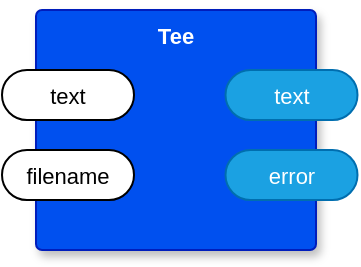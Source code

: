 <mxfile version="21.6.1" type="device" pages="5">
  <diagram name="Tee Outline" id="uvk_e7bV36e5No8kpbDs">
    <mxGraphModel dx="1055" dy="734" grid="1" gridSize="10" guides="1" tooltips="1" connect="1" arrows="1" fold="1" page="1" pageScale="1" pageWidth="1100" pageHeight="850" math="0" shadow="0">
      <root>
        <mxCell id="BpTO3vyj6F42C4ITxkA0-0" />
        <mxCell id="BpTO3vyj6F42C4ITxkA0-1" parent="BpTO3vyj6F42C4ITxkA0-0" />
        <mxCell id="BpTO3vyj6F42C4ITxkA0-11" value="Tee" style="rounded=1;whiteSpace=wrap;html=1;sketch=0;container=1;recursiveResize=0;verticalAlign=top;arcSize=6;fontStyle=1;autosize=0;points=[];absoluteArcSize=1;shadow=1;strokeColor=#001DBC;fillColor=#0050ef;fontColor=#ffffff;fontFamily=Helvetica;fontSize=11;" vertex="1" parent="BpTO3vyj6F42C4ITxkA0-1">
          <mxGeometry x="240" y="160" width="140" height="120" as="geometry">
            <mxRectangle x="-98" y="-1230" width="99" height="26" as="alternateBounds" />
          </mxGeometry>
        </mxCell>
        <mxCell id="BpTO3vyj6F42C4ITxkA0-12" value="text" style="rounded=1;whiteSpace=wrap;html=1;sketch=0;points=[[0,0.5,0,0,0],[1,0.5,0,0,0]];arcSize=50;fontFamily=Helvetica;fontSize=11;fontColor=default;" vertex="1" parent="BpTO3vyj6F42C4ITxkA0-11">
          <mxGeometry x="-17" y="30" width="66" height="25" as="geometry" />
        </mxCell>
        <mxCell id="BpTO3vyj6F42C4ITxkA0-13" value="filename" style="rounded=1;whiteSpace=wrap;html=1;sketch=0;points=[[0,0.5,0,0,0],[1,0.5,0,0,0]];arcSize=50;fontFamily=Helvetica;fontSize=11;fontColor=default;" vertex="1" parent="BpTO3vyj6F42C4ITxkA0-11">
          <mxGeometry x="-17" y="70" width="66" height="25" as="geometry" />
        </mxCell>
        <mxCell id="BpTO3vyj6F42C4ITxkA0-14" value="error" style="rounded=1;whiteSpace=wrap;html=1;sketch=0;points=[[0,0.5,0,0,0],[1,0.5,0,0,0]];fillColor=#1ba1e2;fontColor=#ffffff;strokeColor=#006EAF;arcSize=50;fontFamily=Helvetica;fontSize=11;" vertex="1" parent="BpTO3vyj6F42C4ITxkA0-11">
          <mxGeometry x="94.75" y="70" width="66" height="25" as="geometry" />
        </mxCell>
        <mxCell id="BpTO3vyj6F42C4ITxkA0-15" value="text" style="rounded=1;whiteSpace=wrap;html=1;sketch=0;points=[[0,0.5,0,0,0],[1,0.5,0,0,0]];fillColor=#1ba1e2;fontColor=#ffffff;strokeColor=#006EAF;arcSize=50;fontFamily=Helvetica;fontSize=11;" vertex="1" parent="BpTO3vyj6F42C4ITxkA0-11">
          <mxGeometry x="94.75" y="30" width="66" height="25" as="geometry" />
        </mxCell>
      </root>
    </mxGraphModel>
  </diagram>
  <diagram id="YuH18B8bhKMxYrwBqHBL" name="Tee">
    <mxGraphModel dx="1055" dy="734" grid="1" gridSize="10" guides="1" tooltips="1" connect="1" arrows="1" fold="1" page="1" pageScale="1" pageWidth="1100" pageHeight="850" math="0" shadow="0">
      <root>
        <mxCell id="0" />
        <mxCell id="1" value="Whole" parent="0" />
        <mxCell id="ViK5U0l__j862WZZNt8--7" style="edgeStyle=orthogonalEdgeStyle;shape=connector;rounded=1;orthogonalLoop=1;jettySize=auto;html=1;exitX=1;exitY=0.5;exitDx=0;exitDy=0;exitPerimeter=0;entryX=0;entryY=0.5;entryDx=0;entryDy=0;entryPerimeter=0;labelBackgroundColor=default;strokeColor=default;fontFamily=Helvetica;fontSize=11;fontColor=default;endArrow=classic;" edge="1" parent="1" source="_1PsLuLUjo45xRujti3q-12" target="ViK5U0l__j862WZZNt8--2">
          <mxGeometry relative="1" as="geometry" />
        </mxCell>
        <mxCell id="_1PsLuLUjo45xRujti3q-12" value="input" style="rhombus;whiteSpace=wrap;html=1;rounded=1;fontStyle=1;glass=0;sketch=0;fontSize=12;points=[[0,0.5,0,0,0],[0.5,0,0,0,0],[0.5,1,0,0,0],[1,0.5,0,0,0]];shadow=1;" vertex="1" parent="1">
          <mxGeometry y="320" width="80" height="80" as="geometry" />
        </mxCell>
        <mxCell id="_1PsLuLUjo45xRujti3q-13" value="output" style="rhombus;whiteSpace=wrap;html=1;rounded=1;fillColor=#0050ef;fontColor=#ffffff;strokeColor=#001DBC;fontStyle=1;glass=0;sketch=0;fontSize=12;points=[[0,0.5,0,0,0],[0.5,0,0,0,0],[0.5,1,0,0,0],[1,0.5,0,0,0]];shadow=1;" vertex="1" parent="1">
          <mxGeometry x="860" y="322.5" width="80" height="80" as="geometry" />
        </mxCell>
        <mxCell id="ViK5U0l__j862WZZNt8--12" style="edgeStyle=orthogonalEdgeStyle;shape=connector;rounded=1;orthogonalLoop=1;jettySize=auto;html=1;exitX=1;exitY=0.5;exitDx=0;exitDy=0;exitPerimeter=0;entryX=0;entryY=0.5;entryDx=0;entryDy=0;entryPerimeter=0;labelBackgroundColor=default;strokeColor=default;fontFamily=Helvetica;fontSize=11;fontColor=default;endArrow=classic;jumpStyle=arc;" edge="1" parent="1" source="_1PsLuLUjo45xRujti3q-15" target="ViK5U0l__j862WZZNt8--9">
          <mxGeometry relative="1" as="geometry" />
        </mxCell>
        <mxCell id="_1PsLuLUjo45xRujti3q-15" value="filename" style="rhombus;whiteSpace=wrap;html=1;rounded=1;fontStyle=1;glass=0;sketch=0;fontSize=12;points=[[0,0.5,0,0,0],[0.5,0,0,0,0],[0.5,1,0,0,0],[1,0.5,0,0,0]];shadow=1;" vertex="1" parent="1">
          <mxGeometry y="442.5" width="80" height="80" as="geometry" />
        </mxCell>
        <mxCell id="ViK5U0l__j862WZZNt8--1" value="Echo" style="rounded=1;whiteSpace=wrap;html=1;sketch=0;container=1;recursiveResize=0;verticalAlign=top;arcSize=6;fontStyle=1;autosize=0;points=[];absoluteArcSize=1;shadow=1;strokeColor=#001DBC;fillColor=#0050ef;fontColor=#ffffff;fontFamily=Helvetica;fontSize=11;" vertex="1" parent="1">
          <mxGeometry x="160" y="320" width="130" height="110" as="geometry">
            <mxRectangle x="-98" y="-1230" width="99" height="26" as="alternateBounds" />
          </mxGeometry>
        </mxCell>
        <mxCell id="ViK5U0l__j862WZZNt8--2" value="input" style="rounded=1;whiteSpace=wrap;html=1;sketch=0;points=[[0,0.5,0,0,0],[1,0.5,0,0,0]];arcSize=50;fontFamily=Helvetica;fontSize=11;fontColor=default;" vertex="1" parent="ViK5U0l__j862WZZNt8--1">
          <mxGeometry x="-16.75" y="27.5" width="66" height="25" as="geometry" />
        </mxCell>
        <mxCell id="ViK5U0l__j862WZZNt8--3" value="output" style="rounded=1;whiteSpace=wrap;html=1;sketch=0;points=[[0,0.5,0,0,0],[1,0.5,0,0,0]];fillColor=#1ba1e2;fontColor=#ffffff;strokeColor=#006EAF;arcSize=50;fontFamily=Helvetica;fontSize=11;" vertex="1" parent="ViK5U0l__j862WZZNt8--1">
          <mxGeometry x="84.75" y="27.5" width="66" height="25" as="geometry" />
        </mxCell>
        <mxCell id="ViK5U0l__j862WZZNt8--4" value="error" style="rounded=1;whiteSpace=wrap;html=1;sketch=0;points=[[0,0.5,0,0,0],[1,0.5,0,0,0]];fillColor=#f8cecc;strokeColor=#000000;arcSize=50;fontFamily=Helvetica;fontSize=11;opacity=30;textOpacity=30;" vertex="1" parent="ViK5U0l__j862WZZNt8--1">
          <mxGeometry x="84.75" y="70" width="66" height="25" as="geometry" />
        </mxCell>
        <mxCell id="ViK5U0l__j862WZZNt8--8" value="File Write" style="rounded=1;whiteSpace=wrap;html=1;sketch=0;container=1;recursiveResize=0;verticalAlign=top;arcSize=6;fontStyle=1;autosize=0;points=[];absoluteArcSize=1;shadow=1;strokeColor=#001DBC;fillColor=#0050ef;fontColor=#ffffff;fontFamily=Helvetica;fontSize=11;" vertex="1" parent="1">
          <mxGeometry x="410" y="440" width="140" height="120" as="geometry">
            <mxRectangle x="-98" y="-1230" width="99" height="26" as="alternateBounds" />
          </mxGeometry>
        </mxCell>
        <mxCell id="ViK5U0l__j862WZZNt8--9" value="filename" style="rounded=1;whiteSpace=wrap;html=1;sketch=0;points=[[0,0.5,0,0,0],[1,0.5,0,0,0]];arcSize=50;fontFamily=Helvetica;fontSize=11;fontColor=default;" vertex="1" parent="ViK5U0l__j862WZZNt8--8">
          <mxGeometry x="-17" y="30" width="66" height="25" as="geometry" />
        </mxCell>
        <mxCell id="ViK5U0l__j862WZZNt8--10" value="text" style="rounded=1;whiteSpace=wrap;html=1;sketch=0;points=[[0,0.5,0,0,0],[1,0.5,0,0,0]];arcSize=50;fontFamily=Helvetica;fontSize=11;fontColor=default;" vertex="1" parent="ViK5U0l__j862WZZNt8--8">
          <mxGeometry x="-17" y="70" width="66" height="25" as="geometry" />
        </mxCell>
        <mxCell id="ViK5U0l__j862WZZNt8--11" value="error" style="rounded=1;whiteSpace=wrap;html=1;sketch=0;points=[[0,0.5,0,0,0],[1,0.5,0,0,0]];fillColor=#f8cecc;strokeColor=#000000;arcSize=50;fontFamily=Helvetica;fontSize=11;opacity=30;textOpacity=30;" vertex="1" parent="ViK5U0l__j862WZZNt8--8">
          <mxGeometry x="90" y="70" width="70" height="30" as="geometry" />
        </mxCell>
        <mxCell id="qjN7O9spAbNlPgU-Wd4p-1" value="ok" style="rounded=1;whiteSpace=wrap;html=1;sketch=0;points=[[0,0.5,0,0,0],[1,0.5,0,0,0]];fillColor=#f8cecc;strokeColor=#000000;arcSize=50;fontFamily=Helvetica;fontSize=11;textOpacity=30;opacity=30;" vertex="1" parent="ViK5U0l__j862WZZNt8--8">
          <mxGeometry x="94.75" y="30" width="66" height="25" as="geometry" />
        </mxCell>
        <mxCell id="ViK5U0l__j862WZZNt8--13" style="edgeStyle=orthogonalEdgeStyle;shape=connector;rounded=1;orthogonalLoop=1;jettySize=auto;html=1;entryX=0;entryY=0.5;entryDx=0;entryDy=0;entryPerimeter=0;labelBackgroundColor=default;strokeColor=default;fontFamily=Helvetica;fontSize=11;fontColor=default;endArrow=classic;jumpStyle=arc;" edge="1" parent="1" source="ViK5U0l__j862WZZNt8--3" target="ViK5U0l__j862WZZNt8--10">
          <mxGeometry relative="1" as="geometry">
            <Array as="points">
              <mxPoint x="370" y="360" />
              <mxPoint x="370" y="523" />
            </Array>
          </mxGeometry>
        </mxCell>
        <mxCell id="ViK5U0l__j862WZZNt8--14" value="error" style="rhombus;whiteSpace=wrap;html=1;rounded=1;fillColor=#f8cecc;strokeColor=default;fontStyle=1;glass=0;sketch=0;fontSize=12;points=[[0,0.5,0,0,0],[0.5,0,0,0,0],[0.5,1,0,0,0],[1,0.5,0,0,0]];shadow=1;opacity=30;textOpacity=30;" vertex="1" parent="1">
          <mxGeometry x="860" y="485" width="80" height="80" as="geometry" />
        </mxCell>
        <mxCell id="qjN7O9spAbNlPgU-Wd4p-2" value="Gate" style="rounded=1;whiteSpace=wrap;html=1;sketch=0;container=1;recursiveResize=0;verticalAlign=top;arcSize=6;fontStyle=1;autosize=0;points=[];absoluteArcSize=1;shadow=1;strokeColor=#000000;fillColor=#f8cecc;fontFamily=Helvetica;fontSize=11;opacity=30;" vertex="1" parent="1">
          <mxGeometry x="640" y="320" width="140" height="120" as="geometry">
            <mxRectangle x="-98" y="-1230" width="99" height="26" as="alternateBounds" />
          </mxGeometry>
        </mxCell>
        <mxCell id="qjN7O9spAbNlPgU-Wd4p-3" value="input" style="rounded=1;whiteSpace=wrap;html=1;sketch=0;points=[[0,0.5,0,0,0],[1,0.5,0,0,0]];arcSize=50;fontFamily=Helvetica;fontSize=11;fontColor=default;" vertex="1" parent="qjN7O9spAbNlPgU-Wd4p-2">
          <mxGeometry x="-17" y="27.5" width="66" height="25" as="geometry" />
        </mxCell>
        <mxCell id="qjN7O9spAbNlPgU-Wd4p-4" value="ok" style="rounded=1;whiteSpace=wrap;html=1;sketch=0;points=[[0,0.5,0,0,0],[1,0.5,0,0,0]];arcSize=50;fontFamily=Helvetica;fontSize=11;opacity=30;textOpacity=30;fillColor=#f8cecc;strokeColor=#000000;" vertex="1" parent="qjN7O9spAbNlPgU-Wd4p-2">
          <mxGeometry x="-17" y="70" width="66" height="25" as="geometry" />
        </mxCell>
        <mxCell id="qjN7O9spAbNlPgU-Wd4p-5" value="error" style="rounded=1;whiteSpace=wrap;html=1;sketch=0;points=[[0,0.5,0,0,0],[1,0.5,0,0,0]];fillColor=#f8cecc;strokeColor=#000000;arcSize=50;fontFamily=Helvetica;fontSize=11;textOpacity=30;opacity=30;" vertex="1" parent="qjN7O9spAbNlPgU-Wd4p-2">
          <mxGeometry x="94.75" y="70" width="66" height="25" as="geometry" />
        </mxCell>
        <mxCell id="qjN7O9spAbNlPgU-Wd4p-6" value="output" style="rounded=1;whiteSpace=wrap;html=1;sketch=0;points=[[0,0.5,0,0,0],[1,0.5,0,0,0]];fillColor=#1ba1e2;fontColor=#ffffff;strokeColor=#006EAF;arcSize=50;fontFamily=Helvetica;fontSize=11;" vertex="1" parent="qjN7O9spAbNlPgU-Wd4p-2">
          <mxGeometry x="94.75" y="30" width="66" height="25" as="geometry" />
        </mxCell>
        <mxCell id="qjN7O9spAbNlPgU-Wd4p-8" style="edgeStyle=orthogonalEdgeStyle;shape=connector;rounded=1;jumpStyle=arc;orthogonalLoop=1;jettySize=auto;html=1;exitX=1;exitY=0.5;exitDx=0;exitDy=0;exitPerimeter=0;entryX=0;entryY=0.5;entryDx=0;entryDy=0;entryPerimeter=0;labelBackgroundColor=default;strokeColor=#b85450;fontFamily=Helvetica;fontSize=11;fontColor=default;endArrow=classic;opacity=30;fillColor=#f8cecc;" edge="1" parent="1" source="qjN7O9spAbNlPgU-Wd4p-1" target="qjN7O9spAbNlPgU-Wd4p-4">
          <mxGeometry relative="1" as="geometry" />
        </mxCell>
        <mxCell id="qjN7O9spAbNlPgU-Wd4p-9" style="edgeStyle=orthogonalEdgeStyle;shape=connector;rounded=1;jumpStyle=arc;orthogonalLoop=1;jettySize=auto;html=1;exitX=1;exitY=0.5;exitDx=0;exitDy=0;exitPerimeter=0;labelBackgroundColor=default;strokeColor=default;fontFamily=Helvetica;fontSize=11;fontColor=default;endArrow=classic;" edge="1" parent="1" source="qjN7O9spAbNlPgU-Wd4p-6" target="_1PsLuLUjo45xRujti3q-13">
          <mxGeometry relative="1" as="geometry" />
        </mxCell>
        <mxCell id="7EN9clMn4JKkH9a92a7r-16" style="edgeStyle=orthogonalEdgeStyle;shape=connector;rounded=1;jumpStyle=arc;orthogonalLoop=1;jettySize=auto;html=1;exitX=1;exitY=0.5;exitDx=0;exitDy=0;exitPerimeter=0;labelBackgroundColor=default;strokeColor=#b85450;fontFamily=Helvetica;fontSize=11;fontColor=default;endArrow=classic;opacity=30;fillColor=#f8cecc;" edge="1" parent="1" source="ViK5U0l__j862WZZNt8--11" target="ViK5U0l__j862WZZNt8--14">
          <mxGeometry relative="1" as="geometry" />
        </mxCell>
        <mxCell id="7EN9clMn4JKkH9a92a7r-17" style="edgeStyle=orthogonalEdgeStyle;shape=connector;rounded=1;jumpStyle=arc;orthogonalLoop=1;jettySize=auto;html=1;exitX=1;exitY=0.5;exitDx=0;exitDy=0;exitPerimeter=0;entryX=0;entryY=0.5;entryDx=0;entryDy=0;entryPerimeter=0;labelBackgroundColor=default;strokeColor=#b85450;fontFamily=Helvetica;fontSize=11;fontColor=default;endArrow=classic;opacity=30;fillColor=#f8cecc;" edge="1" parent="1" source="qjN7O9spAbNlPgU-Wd4p-5" target="ViK5U0l__j862WZZNt8--14">
          <mxGeometry relative="1" as="geometry" />
        </mxCell>
        <mxCell id="7EN9clMn4JKkH9a92a7r-18" style="edgeStyle=orthogonalEdgeStyle;shape=connector;rounded=1;jumpStyle=arc;orthogonalLoop=1;jettySize=auto;html=1;exitX=1;exitY=0.5;exitDx=0;exitDy=0;exitPerimeter=0;entryX=0;entryY=0.5;entryDx=0;entryDy=0;entryPerimeter=0;labelBackgroundColor=default;strokeColor=#b85450;fontFamily=Helvetica;fontSize=11;fontColor=default;endArrow=classic;opacity=30;fillColor=#f8cecc;" edge="1" parent="1" source="ViK5U0l__j862WZZNt8--4" target="ViK5U0l__j862WZZNt8--14">
          <mxGeometry relative="1" as="geometry">
            <Array as="points">
              <mxPoint x="340" y="403" />
              <mxPoint x="340" y="600" />
              <mxPoint x="830" y="600" />
              <mxPoint x="830" y="525" />
            </Array>
          </mxGeometry>
        </mxCell>
        <mxCell id="7EN9clMn4JKkH9a92a7r-115" style="edgeStyle=orthogonalEdgeStyle;shape=connector;rounded=1;jumpStyle=none;orthogonalLoop=1;jettySize=auto;html=1;entryX=0;entryY=0.5;entryDx=0;entryDy=0;entryPerimeter=0;labelBackgroundColor=default;strokeColor=default;fontFamily=Helvetica;fontSize=11;fontColor=default;endArrow=classic;" edge="1" parent="1" source="ViK5U0l__j862WZZNt8--3" target="qjN7O9spAbNlPgU-Wd4p-3">
          <mxGeometry relative="1" as="geometry" />
        </mxCell>
      </root>
    </mxGraphModel>
  </diagram>
  <diagram name="Tee1" id="JNxnaOiZnpy2j-7xtGah">
    <mxGraphModel dx="1055" dy="734" grid="1" gridSize="10" guides="1" tooltips="1" connect="1" arrows="1" fold="1" page="1" pageScale="1" pageWidth="1100" pageHeight="850" math="0" shadow="0">
      <root>
        <mxCell id="-P2PXvxWaqjCq_scpgZl-0" />
        <mxCell id="-P2PXvxWaqjCq_scpgZl-1" parent="-P2PXvxWaqjCq_scpgZl-0" />
        <mxCell id="-P2PXvxWaqjCq_scpgZl-2" style="edgeStyle=orthogonalEdgeStyle;shape=connector;rounded=1;orthogonalLoop=1;jettySize=auto;html=1;exitX=1;exitY=0.5;exitDx=0;exitDy=0;exitPerimeter=0;entryX=0;entryY=0.5;entryDx=0;entryDy=0;entryPerimeter=0;labelBackgroundColor=default;strokeColor=default;fontFamily=Helvetica;fontSize=11;fontColor=default;endArrow=classic;" edge="1" parent="-P2PXvxWaqjCq_scpgZl-1" source="-P2PXvxWaqjCq_scpgZl-3" target="-P2PXvxWaqjCq_scpgZl-8">
          <mxGeometry relative="1" as="geometry" />
        </mxCell>
        <mxCell id="-P2PXvxWaqjCq_scpgZl-3" value="input" style="rhombus;whiteSpace=wrap;html=1;rounded=1;fontStyle=1;glass=0;sketch=0;fontSize=12;points=[[0,0.5,0,0,0],[0.5,0,0,0,0],[0.5,1,0,0,0],[1,0.5,0,0,0]];shadow=1;" vertex="1" parent="-P2PXvxWaqjCq_scpgZl-1">
          <mxGeometry y="320" width="80" height="80" as="geometry" />
        </mxCell>
        <mxCell id="-P2PXvxWaqjCq_scpgZl-4" value="output" style="rhombus;whiteSpace=wrap;html=1;rounded=1;fillColor=#0050ef;fontColor=#ffffff;strokeColor=#001DBC;fontStyle=1;glass=0;sketch=0;fontSize=12;points=[[0,0.5,0,0,0],[0.5,0,0,0,0],[0.5,1,0,0,0],[1,0.5,0,0,0]];shadow=1;" vertex="1" parent="-P2PXvxWaqjCq_scpgZl-1">
          <mxGeometry x="630" y="241.5" width="80" height="80" as="geometry" />
        </mxCell>
        <mxCell id="-P2PXvxWaqjCq_scpgZl-5" style="edgeStyle=orthogonalEdgeStyle;shape=connector;rounded=1;orthogonalLoop=1;jettySize=auto;html=1;exitX=1;exitY=0.5;exitDx=0;exitDy=0;exitPerimeter=0;entryX=0;entryY=0.5;entryDx=0;entryDy=0;entryPerimeter=0;labelBackgroundColor=default;strokeColor=default;fontFamily=Helvetica;fontSize=11;fontColor=default;endArrow=classic;jumpStyle=arc;" edge="1" parent="-P2PXvxWaqjCq_scpgZl-1" source="-P2PXvxWaqjCq_scpgZl-6" target="-P2PXvxWaqjCq_scpgZl-13">
          <mxGeometry relative="1" as="geometry" />
        </mxCell>
        <mxCell id="-P2PXvxWaqjCq_scpgZl-6" value="filename" style="rhombus;whiteSpace=wrap;html=1;rounded=1;fontStyle=1;glass=0;sketch=0;fontSize=12;points=[[0,0.5,0,0,0],[0.5,0,0,0,0],[0.5,1,0,0,0],[1,0.5,0,0,0]];shadow=1;" vertex="1" parent="-P2PXvxWaqjCq_scpgZl-1">
          <mxGeometry y="440" width="80" height="80" as="geometry" />
        </mxCell>
        <mxCell id="-P2PXvxWaqjCq_scpgZl-7" value="Echo" style="rounded=1;whiteSpace=wrap;html=1;sketch=0;container=1;recursiveResize=0;verticalAlign=top;arcSize=6;fontStyle=1;autosize=0;points=[];absoluteArcSize=1;shadow=1;strokeColor=#001DBC;fillColor=#0050ef;fontColor=#ffffff;fontFamily=Helvetica;fontSize=11;" vertex="1" parent="-P2PXvxWaqjCq_scpgZl-1">
          <mxGeometry x="160" y="320" width="130" height="110" as="geometry">
            <mxRectangle x="-98" y="-1230" width="99" height="26" as="alternateBounds" />
          </mxGeometry>
        </mxCell>
        <mxCell id="-P2PXvxWaqjCq_scpgZl-8" value="input" style="rounded=1;whiteSpace=wrap;html=1;sketch=0;points=[[0,0.5,0,0,0],[1,0.5,0,0,0]];arcSize=50;fontFamily=Helvetica;fontSize=11;fontColor=default;" vertex="1" parent="-P2PXvxWaqjCq_scpgZl-7">
          <mxGeometry x="-16.75" y="27.5" width="66" height="25" as="geometry" />
        </mxCell>
        <mxCell id="-P2PXvxWaqjCq_scpgZl-9" value="output" style="rounded=1;whiteSpace=wrap;html=1;sketch=0;points=[[0,0.5,0,0,0],[1,0.5,0,0,0]];fillColor=#1ba1e2;fontColor=#ffffff;strokeColor=#006EAF;arcSize=50;fontFamily=Helvetica;fontSize=11;" vertex="1" parent="-P2PXvxWaqjCq_scpgZl-7">
          <mxGeometry x="84.75" y="27.5" width="66" height="25" as="geometry" />
        </mxCell>
        <mxCell id="-P2PXvxWaqjCq_scpgZl-11" style="edgeStyle=orthogonalEdgeStyle;shape=connector;rounded=1;orthogonalLoop=1;jettySize=auto;html=1;exitX=1;exitY=0.5;exitDx=0;exitDy=0;exitPerimeter=0;entryX=0;entryY=0.5;entryDx=0;entryDy=0;entryPerimeter=0;labelBackgroundColor=default;strokeColor=default;fontFamily=Helvetica;fontSize=11;fontColor=default;endArrow=classic;" edge="1" parent="-P2PXvxWaqjCq_scpgZl-1" source="-P2PXvxWaqjCq_scpgZl-9" target="-P2PXvxWaqjCq_scpgZl-4">
          <mxGeometry relative="1" as="geometry">
            <Array as="points">
              <mxPoint x="350" y="360" />
              <mxPoint x="350" y="282" />
            </Array>
          </mxGeometry>
        </mxCell>
        <mxCell id="-P2PXvxWaqjCq_scpgZl-12" value="File Write" style="rounded=1;whiteSpace=wrap;html=1;sketch=0;container=1;recursiveResize=0;verticalAlign=top;arcSize=6;fontStyle=1;autosize=0;points=[];absoluteArcSize=1;shadow=1;strokeColor=#001DBC;fillColor=#0050ef;fontColor=#ffffff;fontFamily=Helvetica;fontSize=11;" vertex="1" parent="-P2PXvxWaqjCq_scpgZl-1">
          <mxGeometry x="410" y="440" width="140" height="120" as="geometry">
            <mxRectangle x="-98" y="-1230" width="99" height="26" as="alternateBounds" />
          </mxGeometry>
        </mxCell>
        <mxCell id="-P2PXvxWaqjCq_scpgZl-13" value="filename" style="rounded=1;whiteSpace=wrap;html=1;sketch=0;points=[[0,0.5,0,0,0],[1,0.5,0,0,0]];arcSize=50;fontFamily=Helvetica;fontSize=11;fontColor=default;" vertex="1" parent="-P2PXvxWaqjCq_scpgZl-12">
          <mxGeometry x="-17" y="30" width="66" height="25" as="geometry" />
        </mxCell>
        <mxCell id="-P2PXvxWaqjCq_scpgZl-14" value="text" style="rounded=1;whiteSpace=wrap;html=1;sketch=0;points=[[0,0.5,0,0,0],[1,0.5,0,0,0]];arcSize=50;fontFamily=Helvetica;fontSize=11;fontColor=default;" vertex="1" parent="-P2PXvxWaqjCq_scpgZl-12">
          <mxGeometry x="-17" y="70" width="66" height="25" as="geometry" />
        </mxCell>
        <mxCell id="-P2PXvxWaqjCq_scpgZl-16" style="edgeStyle=orthogonalEdgeStyle;shape=connector;rounded=1;orthogonalLoop=1;jettySize=auto;html=1;entryX=0;entryY=0.5;entryDx=0;entryDy=0;entryPerimeter=0;labelBackgroundColor=default;strokeColor=default;fontFamily=Helvetica;fontSize=11;fontColor=default;endArrow=classic;jumpStyle=arc;" edge="1" parent="-P2PXvxWaqjCq_scpgZl-1" source="-P2PXvxWaqjCq_scpgZl-9" target="-P2PXvxWaqjCq_scpgZl-14">
          <mxGeometry relative="1" as="geometry">
            <Array as="points">
              <mxPoint x="352" y="360" />
              <mxPoint x="352" y="523" />
            </Array>
          </mxGeometry>
        </mxCell>
      </root>
    </mxGraphModel>
  </diagram>
  <diagram id="zwUadJ_I5WZ-ErUBEZRQ" name="Tee2">
    <mxGraphModel dx="1055" dy="734" grid="1" gridSize="10" guides="1" tooltips="1" connect="1" arrows="1" fold="1" page="1" pageScale="1" pageWidth="1100" pageHeight="850" math="0" shadow="0">
      <root>
        <mxCell id="0" />
        <mxCell id="1" parent="0" />
        <mxCell id="LNqiimEGB7k_ub6NVyiV-1" value="File Write" style="rounded=1;whiteSpace=wrap;html=1;sketch=0;container=1;recursiveResize=0;verticalAlign=top;arcSize=6;fontStyle=1;autosize=0;points=[];absoluteArcSize=1;shadow=1;strokeColor=#001DBC;fillColor=#0050ef;fontColor=#ffffff;" vertex="1" parent="1">
          <mxGeometry x="440" y="280" width="134" height="120" as="geometry">
            <mxRectangle x="-98" y="-1230" width="99" height="26" as="alternateBounds" />
          </mxGeometry>
        </mxCell>
        <mxCell id="LNqiimEGB7k_ub6NVyiV-2" value="filename" style="rounded=1;whiteSpace=wrap;html=1;sketch=0;points=[[0,0.5,0,0,0],[1,0.5,0,0,0]];arcSize=50;" vertex="1" parent="LNqiimEGB7k_ub6NVyiV-1">
          <mxGeometry x="-16.75" y="36" width="66" height="25" as="geometry" />
        </mxCell>
        <mxCell id="LNqiimEGB7k_ub6NVyiV-3" value="text" style="rounded=1;whiteSpace=wrap;html=1;sketch=0;points=[[0,0.5,0,0,0],[1,0.5,0,0,0]];arcSize=50;" vertex="1" parent="LNqiimEGB7k_ub6NVyiV-1">
          <mxGeometry x="-16.75" y="70" width="66" height="25" as="geometry" />
        </mxCell>
        <mxCell id="LNqiimEGB7k_ub6NVyiV-4" value="Echo" style="rounded=1;whiteSpace=wrap;html=1;sketch=0;container=1;recursiveResize=0;verticalAlign=top;arcSize=6;fontStyle=1;autosize=0;points=[];absoluteArcSize=1;shadow=1;strokeColor=#001DBC;fillColor=#0050ef;fontColor=#ffffff;" vertex="1" parent="1">
          <mxGeometry x="160" y="120" width="134" height="87" as="geometry">
            <mxRectangle x="-98" y="-1230" width="99" height="26" as="alternateBounds" />
          </mxGeometry>
        </mxCell>
        <mxCell id="LNqiimEGB7k_ub6NVyiV-5" value="input" style="rounded=1;whiteSpace=wrap;html=1;sketch=0;points=[[0,0.5,0,0,0],[1,0.5,0,0,0]];arcSize=50;" vertex="1" parent="LNqiimEGB7k_ub6NVyiV-4">
          <mxGeometry x="-16.75" y="36" width="66" height="25" as="geometry" />
        </mxCell>
        <mxCell id="LNqiimEGB7k_ub6NVyiV-6" value="output" style="rounded=1;whiteSpace=wrap;html=1;sketch=0;points=[[0,0.5,0,0,0],[1,0.5,0,0,0]];fillColor=#1ba1e2;fontColor=#ffffff;strokeColor=#006EAF;arcSize=50;" vertex="1" parent="LNqiimEGB7k_ub6NVyiV-4">
          <mxGeometry x="84.75" y="36" width="66" height="25" as="geometry" />
        </mxCell>
        <mxCell id="LNqiimEGB7k_ub6NVyiV-7" value="Echo" style="rounded=1;whiteSpace=wrap;html=1;sketch=0;container=1;recursiveResize=0;verticalAlign=top;arcSize=6;fontStyle=1;autosize=0;points=[];absoluteArcSize=1;shadow=1;strokeColor=#001DBC;fillColor=#0050ef;fontColor=#ffffff;" vertex="1" parent="1">
          <mxGeometry x="160" y="313" width="134" height="87" as="geometry">
            <mxRectangle x="-98" y="-1230" width="99" height="26" as="alternateBounds" />
          </mxGeometry>
        </mxCell>
        <mxCell id="LNqiimEGB7k_ub6NVyiV-8" value="input" style="rounded=1;whiteSpace=wrap;html=1;sketch=0;points=[[0,0.5,0,0,0],[1,0.5,0,0,0]];arcSize=50;" vertex="1" parent="LNqiimEGB7k_ub6NVyiV-7">
          <mxGeometry x="-16.75" y="36" width="66" height="25" as="geometry" />
        </mxCell>
        <mxCell id="LNqiimEGB7k_ub6NVyiV-9" value="output" style="rounded=1;whiteSpace=wrap;html=1;sketch=0;points=[[0,0.5,0,0,0],[1,0.5,0,0,0]];fillColor=#1ba1e2;fontColor=#ffffff;strokeColor=#006EAF;arcSize=50;" vertex="1" parent="LNqiimEGB7k_ub6NVyiV-7">
          <mxGeometry x="84.75" y="36" width="66" height="25" as="geometry" />
        </mxCell>
        <mxCell id="LNqiimEGB7k_ub6NVyiV-13" style="edgeStyle=orthogonalEdgeStyle;rounded=1;orthogonalLoop=1;jettySize=auto;html=1;entryX=0;entryY=0.5;entryDx=0;entryDy=0;entryPerimeter=0;" edge="1" parent="1" source="LNqiimEGB7k_ub6NVyiV-10" target="LNqiimEGB7k_ub6NVyiV-5">
          <mxGeometry relative="1" as="geometry" />
        </mxCell>
        <mxCell id="LNqiimEGB7k_ub6NVyiV-14" style="edgeStyle=orthogonalEdgeStyle;rounded=1;orthogonalLoop=1;jettySize=auto;html=1;entryX=0;entryY=0.5;entryDx=0;entryDy=0;entryPerimeter=0;" edge="1" parent="1" source="LNqiimEGB7k_ub6NVyiV-10" target="LNqiimEGB7k_ub6NVyiV-8">
          <mxGeometry relative="1" as="geometry" />
        </mxCell>
        <mxCell id="LNqiimEGB7k_ub6NVyiV-10" value="input" style="rhombus;whiteSpace=wrap;html=1;rounded=1;fontStyle=1;glass=0;sketch=0;fontSize=12;points=[[0,0.5,0,0,0],[0.5,0,0,0,0],[0.5,1,0,0,0],[1,0.5,0,0,0]];shadow=1;" vertex="1" parent="1">
          <mxGeometry y="123.5" width="80" height="80" as="geometry" />
        </mxCell>
        <mxCell id="LNqiimEGB7k_ub6NVyiV-11" value="output" style="rhombus;whiteSpace=wrap;html=1;rounded=1;fillColor=#0050ef;fontColor=#ffffff;strokeColor=#001DBC;fontStyle=1;glass=0;sketch=0;fontSize=12;points=[[0,0.5,0,0,0],[0.5,0,0,0,0],[0.5,1,0,0,0],[1,0.5,0,0,0]];shadow=1;" vertex="1" parent="1">
          <mxGeometry x="630" y="123.5" width="80" height="80" as="geometry" />
        </mxCell>
        <mxCell id="LNqiimEGB7k_ub6NVyiV-17" style="edgeStyle=orthogonalEdgeStyle;rounded=1;orthogonalLoop=1;jettySize=auto;html=1;exitX=1;exitY=0.5;exitDx=0;exitDy=0;exitPerimeter=0;entryX=0;entryY=0.5;entryDx=0;entryDy=0;entryPerimeter=0;jumpStyle=arc;" edge="1" parent="1" source="LNqiimEGB7k_ub6NVyiV-12" target="LNqiimEGB7k_ub6NVyiV-2">
          <mxGeometry relative="1" as="geometry">
            <Array as="points">
              <mxPoint x="350" y="480" />
              <mxPoint x="350" y="329" />
            </Array>
          </mxGeometry>
        </mxCell>
        <mxCell id="LNqiimEGB7k_ub6NVyiV-12" value="filename" style="rhombus;whiteSpace=wrap;html=1;rounded=1;fontStyle=1;glass=0;sketch=0;fontSize=12;points=[[0,0.5,0,0,0],[0.5,0,0,0,0],[0.5,1,0,0,0],[1,0.5,0,0,0]];shadow=1;" vertex="1" parent="1">
          <mxGeometry x="10" y="440" width="80" height="80" as="geometry" />
        </mxCell>
        <mxCell id="LNqiimEGB7k_ub6NVyiV-15" style="edgeStyle=orthogonalEdgeStyle;rounded=1;orthogonalLoop=1;jettySize=auto;html=1;exitX=1;exitY=0.5;exitDx=0;exitDy=0;exitPerimeter=0;jumpStyle=arc;" edge="1" parent="1" source="LNqiimEGB7k_ub6NVyiV-9" target="LNqiimEGB7k_ub6NVyiV-3">
          <mxGeometry relative="1" as="geometry" />
        </mxCell>
        <mxCell id="LNqiimEGB7k_ub6NVyiV-16" style="edgeStyle=orthogonalEdgeStyle;rounded=1;orthogonalLoop=1;jettySize=auto;html=1;exitX=1;exitY=0.5;exitDx=0;exitDy=0;exitPerimeter=0;entryX=0;entryY=0.5;entryDx=0;entryDy=0;entryPerimeter=0;" edge="1" parent="1" source="LNqiimEGB7k_ub6NVyiV-6" target="LNqiimEGB7k_ub6NVyiV-11">
          <mxGeometry relative="1" as="geometry" />
        </mxCell>
      </root>
    </mxGraphModel>
  </diagram>
  <diagram name="Tee3" id="ckAJq7kIkcRS1rzF4FEt">
    <mxGraphModel dx="1055" dy="734" grid="1" gridSize="10" guides="1" tooltips="1" connect="1" arrows="1" fold="1" page="1" pageScale="1" pageWidth="1100" pageHeight="850" math="0" shadow="0">
      <root>
        <mxCell id="wApX6ETjcOJQEIf8CYZb-0" />
        <mxCell id="wApX6ETjcOJQEIf8CYZb-1" parent="wApX6ETjcOJQEIf8CYZb-0" />
        <mxCell id="wApX6ETjcOJQEIf8CYZb-2" value="File Write" style="rounded=1;whiteSpace=wrap;html=1;sketch=0;container=1;recursiveResize=0;verticalAlign=top;arcSize=6;fontStyle=1;autosize=0;points=[];absoluteArcSize=1;shadow=1;strokeColor=#001DBC;fillColor=#0050ef;fontColor=#ffffff;" vertex="1" parent="wApX6ETjcOJQEIf8CYZb-1">
          <mxGeometry x="440" y="382" width="134" height="120" as="geometry">
            <mxRectangle x="-98" y="-1230" width="99" height="26" as="alternateBounds" />
          </mxGeometry>
        </mxCell>
        <mxCell id="wApX6ETjcOJQEIf8CYZb-4" value="text" style="rounded=1;whiteSpace=wrap;html=1;sketch=0;points=[[0,0.5,0,0,0],[1,0.5,0,0,0]];arcSize=50;" vertex="1" parent="wApX6ETjcOJQEIf8CYZb-2">
          <mxGeometry x="-16.75" y="33" width="66" height="25" as="geometry" />
        </mxCell>
        <mxCell id="wApX6ETjcOJQEIf8CYZb-3" value="filename" style="rounded=1;whiteSpace=wrap;html=1;sketch=0;points=[[0,0.5,0,0,0],[1,0.5,0,0,0]];arcSize=50;" vertex="1" parent="wApX6ETjcOJQEIf8CYZb-2">
          <mxGeometry x="-20" y="80" width="66" height="25" as="geometry" />
        </mxCell>
        <mxCell id="wvnUmOpxEfQoUsbV9g3g-19" style="edgeStyle=orthogonalEdgeStyle;rounded=0;orthogonalLoop=1;jettySize=auto;html=1;exitX=1;exitY=0.5;exitDx=0;exitDy=0;exitPerimeter=0;" edge="1" parent="wApX6ETjcOJQEIf8CYZb-1" source="wApX6ETjcOJQEIf8CYZb-13" target="wvnUmOpxEfQoUsbV9g3g-10">
          <mxGeometry relative="1" as="geometry" />
        </mxCell>
        <mxCell id="wvnUmOpxEfQoUsbV9g3g-20" style="edgeStyle=orthogonalEdgeStyle;rounded=1;orthogonalLoop=1;jettySize=auto;html=1;entryX=0;entryY=0.5;entryDx=0;entryDy=0;entryPerimeter=0;" edge="1" parent="wApX6ETjcOJQEIf8CYZb-1" source="wApX6ETjcOJQEIf8CYZb-13" target="wvnUmOpxEfQoUsbV9g3g-13">
          <mxGeometry relative="1" as="geometry">
            <Array as="points">
              <mxPoint x="117" y="164" />
              <mxPoint x="117" y="270" />
            </Array>
          </mxGeometry>
        </mxCell>
        <mxCell id="wvnUmOpxEfQoUsbV9g3g-24" style="edgeStyle=orthogonalEdgeStyle;shape=connector;rounded=1;orthogonalLoop=1;jettySize=auto;html=1;exitX=1;exitY=0.5;exitDx=0;exitDy=0;exitPerimeter=0;entryX=0;entryY=0.5;entryDx=0;entryDy=0;entryPerimeter=0;labelBackgroundColor=default;strokeColor=default;fontFamily=Helvetica;fontSize=11;fontColor=default;endArrow=classic;" edge="1" parent="wApX6ETjcOJQEIf8CYZb-1" source="wApX6ETjcOJQEIf8CYZb-13" target="wvnUmOpxEfQoUsbV9g3g-16">
          <mxGeometry relative="1" as="geometry" />
        </mxCell>
        <mxCell id="wApX6ETjcOJQEIf8CYZb-13" value="input" style="rhombus;whiteSpace=wrap;html=1;rounded=1;fontStyle=1;glass=0;sketch=0;fontSize=12;points=[[0,0.5,0,0,0],[0.5,0,0,0,0],[0.5,1,0,0,0],[1,0.5,0,0,0]];shadow=1;" vertex="1" parent="wApX6ETjcOJQEIf8CYZb-1">
          <mxGeometry y="123.5" width="80" height="80" as="geometry" />
        </mxCell>
        <mxCell id="wApX6ETjcOJQEIf8CYZb-14" value="output" style="rhombus;whiteSpace=wrap;html=1;rounded=1;fillColor=#0050ef;fontColor=#ffffff;strokeColor=#001DBC;fontStyle=1;glass=0;sketch=0;fontSize=12;points=[[0,0.5,0,0,0],[0.5,0,0,0,0],[0.5,1,0,0,0],[1,0.5,0,0,0]];shadow=1;" vertex="1" parent="wApX6ETjcOJQEIf8CYZb-1">
          <mxGeometry x="630" y="123.5" width="80" height="80" as="geometry" />
        </mxCell>
        <mxCell id="wvnUmOpxEfQoUsbV9g3g-25" style="edgeStyle=orthogonalEdgeStyle;shape=connector;rounded=1;orthogonalLoop=1;jettySize=auto;html=1;exitX=1;exitY=0.5;exitDx=0;exitDy=0;exitPerimeter=0;labelBackgroundColor=default;strokeColor=default;fontFamily=Helvetica;fontSize=11;fontColor=default;endArrow=classic;" edge="1" parent="wApX6ETjcOJQEIf8CYZb-1" source="wApX6ETjcOJQEIf8CYZb-16" target="wApX6ETjcOJQEIf8CYZb-3">
          <mxGeometry relative="1" as="geometry" />
        </mxCell>
        <mxCell id="wApX6ETjcOJQEIf8CYZb-16" value="filename" style="rhombus;whiteSpace=wrap;html=1;rounded=1;fontStyle=1;glass=0;sketch=0;fontSize=12;points=[[0,0.5,0,0,0],[0.5,0,0,0,0],[0.5,1,0,0,0],[1,0.5,0,0,0]];shadow=1;" vertex="1" parent="wApX6ETjcOJQEIf8CYZb-1">
          <mxGeometry y="434.5" width="80" height="80" as="geometry" />
        </mxCell>
        <mxCell id="wvnUmOpxEfQoUsbV9g3g-9" value="Echo" style="rounded=1;whiteSpace=wrap;html=1;sketch=0;container=1;recursiveResize=0;verticalAlign=top;arcSize=6;fontStyle=1;autosize=0;points=[];absoluteArcSize=1;shadow=1;strokeColor=#001DBC;fillColor=#0050ef;fontColor=#ffffff;" vertex="1" parent="wApX6ETjcOJQEIf8CYZb-1">
          <mxGeometry x="170" y="123.5" width="134" height="80" as="geometry">
            <mxRectangle x="-98" y="-1230" width="99" height="26" as="alternateBounds" />
          </mxGeometry>
        </mxCell>
        <mxCell id="wvnUmOpxEfQoUsbV9g3g-10" value="input" style="rounded=1;whiteSpace=wrap;html=1;sketch=0;points=[[0,0.5,0,0,0],[1,0.5,0,0,0]];arcSize=50;" vertex="1" parent="wvnUmOpxEfQoUsbV9g3g-9">
          <mxGeometry x="-16.75" y="27.5" width="66" height="25" as="geometry" />
        </mxCell>
        <mxCell id="wvnUmOpxEfQoUsbV9g3g-11" value="output" style="rounded=1;whiteSpace=wrap;html=1;sketch=0;points=[[0,0.5,0,0,0],[1,0.5,0,0,0]];fillColor=#1ba1e2;fontColor=#ffffff;strokeColor=#006EAF;arcSize=50;" vertex="1" parent="wvnUmOpxEfQoUsbV9g3g-9">
          <mxGeometry x="84.75" y="27.5" width="66" height="25" as="geometry" />
        </mxCell>
        <mxCell id="wvnUmOpxEfQoUsbV9g3g-12" value="Echo" style="rounded=1;whiteSpace=wrap;html=1;sketch=0;container=1;recursiveResize=0;verticalAlign=top;arcSize=6;fontStyle=1;autosize=0;points=[];absoluteArcSize=1;shadow=1;strokeColor=#001DBC;fillColor=#0050ef;fontColor=#ffffff;" vertex="1" parent="wApX6ETjcOJQEIf8CYZb-1">
          <mxGeometry x="170" y="230" width="134" height="80" as="geometry">
            <mxRectangle x="-98" y="-1230" width="99" height="26" as="alternateBounds" />
          </mxGeometry>
        </mxCell>
        <mxCell id="wvnUmOpxEfQoUsbV9g3g-13" value="input" style="rounded=1;whiteSpace=wrap;html=1;sketch=0;points=[[0,0.5,0,0,0],[1,0.5,0,0,0]];arcSize=50;" vertex="1" parent="wvnUmOpxEfQoUsbV9g3g-12">
          <mxGeometry x="-16.75" y="27.5" width="66" height="25" as="geometry" />
        </mxCell>
        <mxCell id="wvnUmOpxEfQoUsbV9g3g-14" value="output" style="rounded=1;whiteSpace=wrap;html=1;sketch=0;points=[[0,0.5,0,0,0],[1,0.5,0,0,0]];fillColor=#1ba1e2;fontColor=#ffffff;strokeColor=#006EAF;arcSize=50;" vertex="1" parent="wvnUmOpxEfQoUsbV9g3g-12">
          <mxGeometry x="84.75" y="27.5" width="66" height="25" as="geometry" />
        </mxCell>
        <mxCell id="wvnUmOpxEfQoUsbV9g3g-15" value="Echo" style="rounded=1;whiteSpace=wrap;html=1;sketch=0;container=1;recursiveResize=0;verticalAlign=top;arcSize=6;fontStyle=1;autosize=0;points=[];absoluteArcSize=1;shadow=1;strokeColor=#001DBC;fillColor=#0050ef;fontColor=#ffffff;" vertex="1" parent="wApX6ETjcOJQEIf8CYZb-1">
          <mxGeometry x="170" y="330" width="134" height="80" as="geometry">
            <mxRectangle x="-98" y="-1230" width="99" height="26" as="alternateBounds" />
          </mxGeometry>
        </mxCell>
        <mxCell id="wvnUmOpxEfQoUsbV9g3g-16" value="input" style="rounded=1;whiteSpace=wrap;html=1;sketch=0;points=[[0,0.5,0,0,0],[1,0.5,0,0,0]];arcSize=50;" vertex="1" parent="wvnUmOpxEfQoUsbV9g3g-15">
          <mxGeometry x="-16.75" y="27.5" width="66" height="25" as="geometry" />
        </mxCell>
        <mxCell id="wvnUmOpxEfQoUsbV9g3g-17" value="output" style="rounded=1;whiteSpace=wrap;html=1;sketch=0;points=[[0,0.5,0,0,0],[1,0.5,0,0,0]];fillColor=#1ba1e2;fontColor=#ffffff;strokeColor=#006EAF;arcSize=50;" vertex="1" parent="wvnUmOpxEfQoUsbV9g3g-15">
          <mxGeometry x="84.75" y="27.5" width="66" height="25" as="geometry" />
        </mxCell>
        <mxCell id="wvnUmOpxEfQoUsbV9g3g-22" style="edgeStyle=orthogonalEdgeStyle;shape=connector;rounded=1;orthogonalLoop=1;jettySize=auto;html=1;exitX=1;exitY=0.5;exitDx=0;exitDy=0;exitPerimeter=0;entryX=0;entryY=0.5;entryDx=0;entryDy=0;entryPerimeter=0;labelBackgroundColor=default;strokeColor=default;fontFamily=Helvetica;fontSize=11;fontColor=default;endArrow=classic;" edge="1" parent="wApX6ETjcOJQEIf8CYZb-1" source="wvnUmOpxEfQoUsbV9g3g-17" target="wApX6ETjcOJQEIf8CYZb-4">
          <mxGeometry relative="1" as="geometry" />
        </mxCell>
        <mxCell id="wvnUmOpxEfQoUsbV9g3g-23" style="edgeStyle=orthogonalEdgeStyle;shape=connector;rounded=1;orthogonalLoop=1;jettySize=auto;html=1;exitX=1;exitY=0.5;exitDx=0;exitDy=0;exitPerimeter=0;entryX=0;entryY=0.5;entryDx=0;entryDy=0;entryPerimeter=0;labelBackgroundColor=default;strokeColor=default;fontFamily=Helvetica;fontSize=11;fontColor=default;endArrow=classic;" edge="1" parent="wApX6ETjcOJQEIf8CYZb-1" source="wvnUmOpxEfQoUsbV9g3g-11" target="wApX6ETjcOJQEIf8CYZb-14">
          <mxGeometry relative="1" as="geometry" />
        </mxCell>
      </root>
    </mxGraphModel>
  </diagram>
</mxfile>
